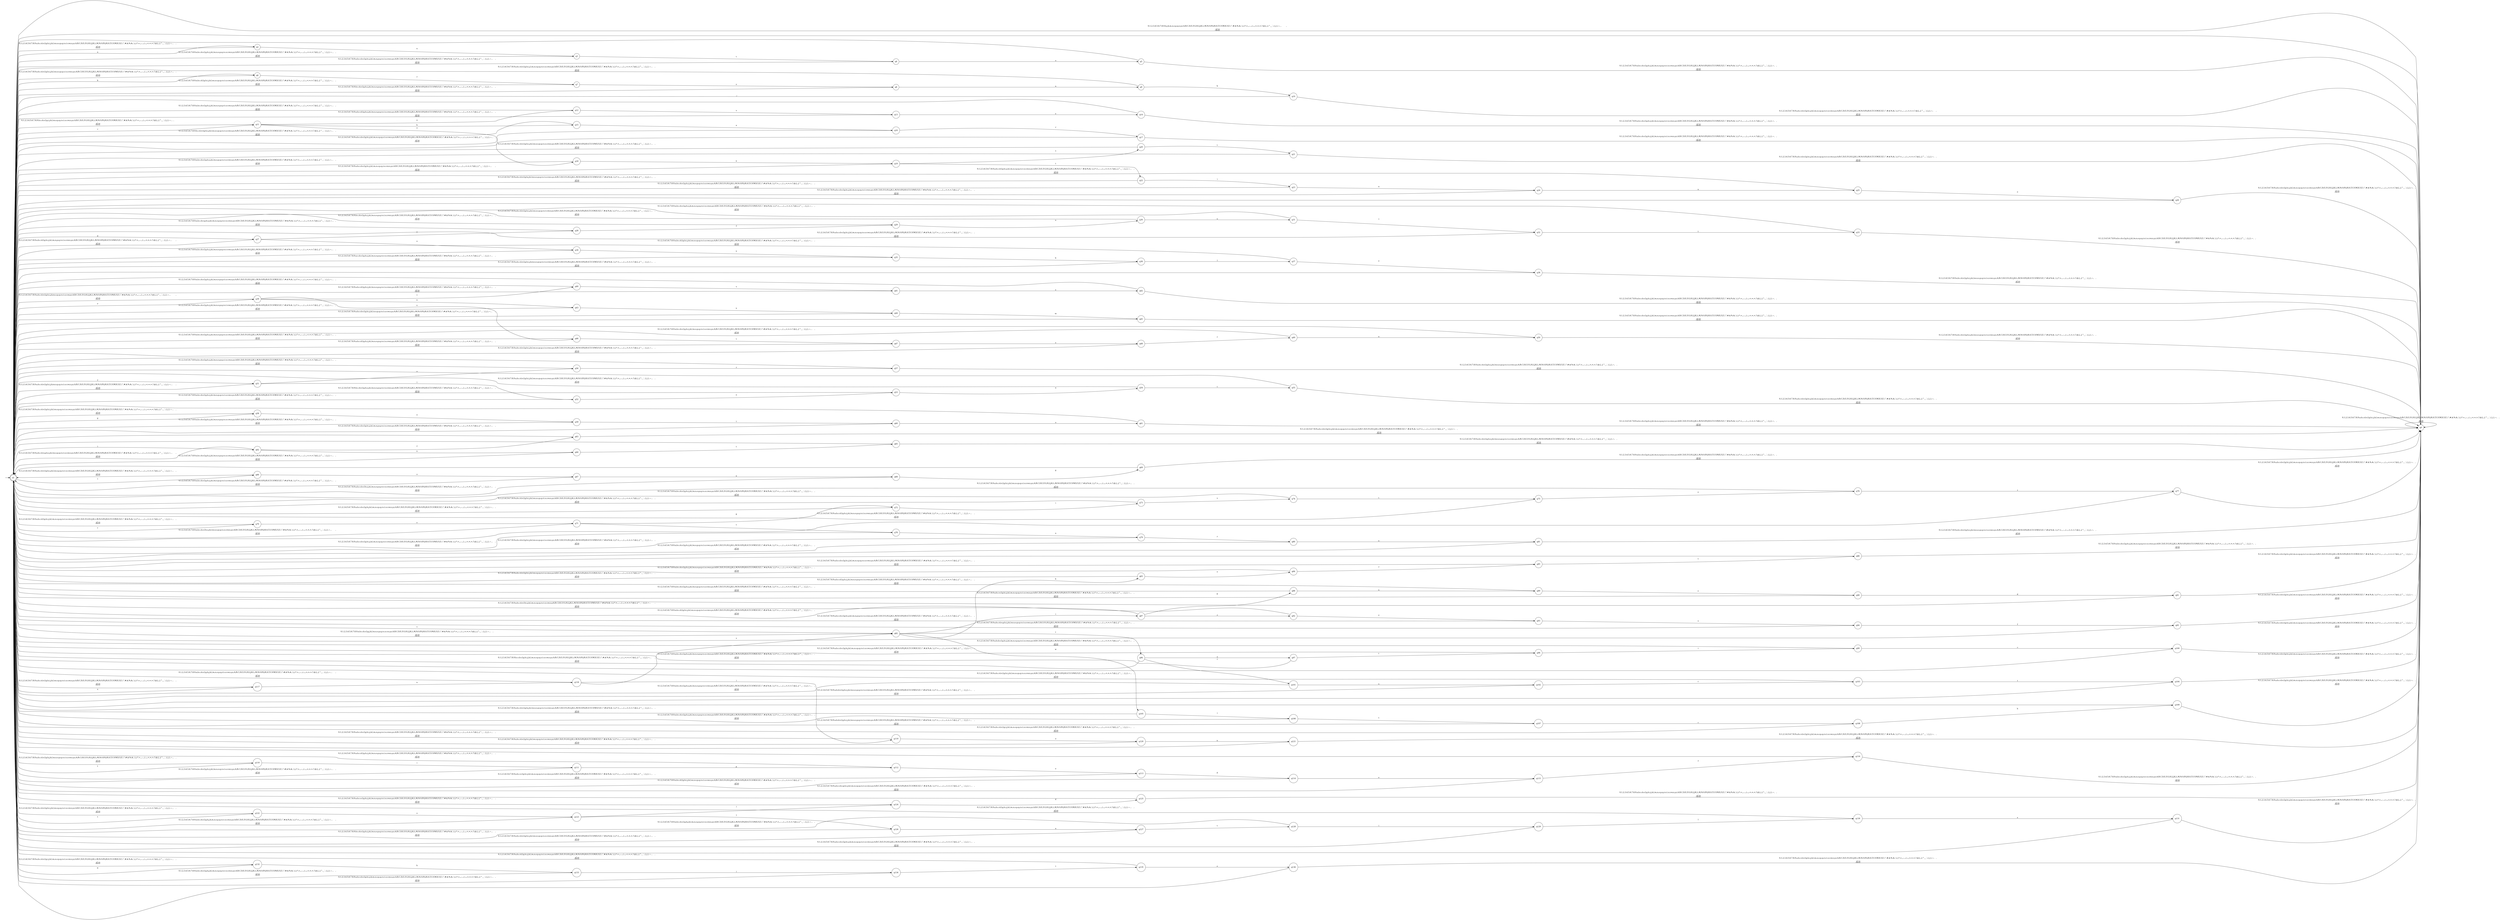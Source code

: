 digraph finite_state_machine {
	rankdir=LR size="300,300"
	node [shape=doublecircle]
	q1
	node [shape=circle]
	q0
	q1
	q2
	q3
	q4
	q5
	q6
	q7
	q8
	q9
	q10
	q11
	q12
	q13
	q14
	q15
	q16
	q17
	q18
	q19
	q20
	q21
	q22
	q23
	q24
	q25
	q26
	q27
	q28
	q29
	q30
	q31
	q32
	q33
	q34
	q35
	q36
	q37
	q38
	q39
	q40
	q41
	q42
	q43
	q44
	q45
	q46
	q47
	q48
	q49
	q50
	q51
	q52
	q53
	q54
	q55
	q56
	q57
	q58
	q59
	q60
	q61
	q62
	q63
	q64
	q65
	q66
	q67
	q68
	q69
	q70
	q71
	q72
	q73
	q74
	q75
	q76
	q77
	q78
	q79
	q80
	q81
	q82
	q83
	q84
	q85
	q86
	q87
	q88
	q89
	q90
	q91
	q92
	q93
	q94
	q95
	q96
	q97
	q98
	q99
	q100
	q101
	q102
	q103
	q104
	q105
	q106
	q107
	q108
	q109
	q110
	q111
	q112
	q113
	q114
	q115
	q116
	q117
	q118
	q119
	q120
	q121
	q122
	q123
	q124
	q125
	q126
	q127
	q128
	q129
	q130
	q131
	q132
	q133
	q134
	q135
	q136
	q0 -> q1 [label=" "]
	q0 -> q0 [label="0,1,2,3,4,5,6,7,8,9,a,b,c,d,e,f,g,h,i,j,k,l,m,n,o,p,q,r,s,t,u,v,w,x,y,z,A,B,C,D,E,F,G,H,I,J,K,L,M,N,O,P,Q,R,S,T,U,V,W,X,Y,Z,!,\",#,$,%,&,',(,),*,+,,,-,.,/,:,;,<,=,>,?,@,[,\,],^,_,`,{,|,},~,	,
,,,"]
	q1 -> q2 [label=a]
	q1 -> q6 [label=b]
	q1 -> q11 [label=c]
	q1 -> q27 [label=d]
	q1 -> q39 [label=e]
	q1 -> q51 [label=f]
	q1 -> q58 [label=g]
	q1 -> q62 [label=i]
	q1 -> q66 [label=l]
	q1 -> q70 [label=r]
	q1 -> q82 [label=s]
	q1 -> q110 [label=t]
	q1 -> q117 [label=u]
	q1 -> q122 [label=v]
	q1 -> q132 [label=w]
	q1 -> q0 [label="0,1,2,3,4,5,6,7,8,9,h,j,k,m,n,o,p,q,x,y,z,A,B,C,D,E,F,G,H,I,J,K,L,M,N,O,P,Q,R,S,T,U,V,W,X,Y,Z,!,\",#,$,%,&,',(,),*,+,,,-,.,/,:,;,<,=,>,?,@,[,\,],^,_,`,{,|,},~, ,	,
,,,"]
	q2 -> q3 [label=u]
	q2 -> q1 [label="0,1,2,3,4,5,6,7,8,9,a,b,c,d,e,f,g,h,i,j,k,l,m,n,o,p,q,r,s,t,v,w,x,y,z,A,B,C,D,E,F,G,H,I,J,K,L,M,N,O,P,Q,R,S,T,U,V,W,X,Y,Z,!,\",#,$,%,&,',(,),*,+,,,-,.,/,:,;,<,=,>,?,@,[,\,],^,_,`,{,|,},~, ,	,
,,,"]
	q3 -> q4 [label=t]
	q3 -> q1 [label="0,1,2,3,4,5,6,7,8,9,a,b,c,d,e,f,g,h,i,j,k,l,m,n,o,p,q,r,s,u,v,w,x,y,z,A,B,C,D,E,F,G,H,I,J,K,L,M,N,O,P,Q,R,S,T,U,V,W,X,Y,Z,!,\",#,$,%,&,',(,),*,+,,,-,.,/,:,;,<,=,>,?,@,[,\,],^,_,`,{,|,},~, ,	,
,,,"]
	q4 -> q5 [label=o]
	q4 -> q1 [label="0,1,2,3,4,5,6,7,8,9,a,b,c,d,e,f,g,h,i,j,k,l,m,n,p,q,r,s,t,u,v,w,x,y,z,A,B,C,D,E,F,G,H,I,J,K,L,M,N,O,P,Q,R,S,T,U,V,W,X,Y,Z,!,\",#,$,%,&,',(,),*,+,,,-,.,/,:,;,<,=,>,?,@,[,\,],^,_,`,{,|,},~, ,	,
,,,"]
	q5 -> q1 [label=" "]
	q5 -> q0 [label="0,1,2,3,4,5,6,7,8,9,a,b,c,d,e,f,g,h,i,j,k,l,m,n,o,p,q,r,s,t,u,v,w,x,y,z,A,B,C,D,E,F,G,H,I,J,K,L,M,N,O,P,Q,R,S,T,U,V,W,X,Y,Z,!,\",#,$,%,&,',(,),*,+,,,-,.,/,:,;,<,=,>,?,@,[,\,],^,_,`,{,|,},~,	,
,,,"]
	q6 -> q7 [label=r]
	q6 -> q1 [label="0,1,2,3,4,5,6,7,8,9,a,b,c,d,e,f,g,h,i,j,k,l,m,n,o,p,q,s,t,u,v,w,x,y,z,A,B,C,D,E,F,G,H,I,J,K,L,M,N,O,P,Q,R,S,T,U,V,W,X,Y,Z,!,\",#,$,%,&,',(,),*,+,,,-,.,/,:,;,<,=,>,?,@,[,\,],^,_,`,{,|,},~, ,	,
,,,"]
	q7 -> q8 [label=e]
	q7 -> q1 [label="0,1,2,3,4,5,6,7,8,9,a,b,c,d,f,g,h,i,j,k,l,m,n,o,p,q,r,s,t,u,v,w,x,y,z,A,B,C,D,E,F,G,H,I,J,K,L,M,N,O,P,Q,R,S,T,U,V,W,X,Y,Z,!,\",#,$,%,&,',(,),*,+,,,-,.,/,:,;,<,=,>,?,@,[,\,],^,_,`,{,|,},~, ,	,
,,,"]
	q8 -> q9 [label=a]
	q8 -> q1 [label="0,1,2,3,4,5,6,7,8,9,b,c,d,e,f,g,h,i,j,k,l,m,n,o,p,q,r,s,t,u,v,w,x,y,z,A,B,C,D,E,F,G,H,I,J,K,L,M,N,O,P,Q,R,S,T,U,V,W,X,Y,Z,!,\",#,$,%,&,',(,),*,+,,,-,.,/,:,;,<,=,>,?,@,[,\,],^,_,`,{,|,},~, ,	,
,,,"]
	q9 -> q10 [label=k]
	q9 -> q1 [label="0,1,2,3,4,5,6,7,8,9,a,b,c,d,e,f,g,h,i,j,l,m,n,o,p,q,r,s,t,u,v,w,x,y,z,A,B,C,D,E,F,G,H,I,J,K,L,M,N,O,P,Q,R,S,T,U,V,W,X,Y,Z,!,\",#,$,%,&,',(,),*,+,,,-,.,/,:,;,<,=,>,?,@,[,\,],^,_,`,{,|,},~, ,	,
,,,"]
	q10 -> q1 [label=" ,;"]
	q10 -> q0 [label="0,1,2,3,4,5,6,7,8,9,a,b,c,d,e,f,g,h,i,j,k,l,m,n,o,p,q,r,s,t,u,v,w,x,y,z,A,B,C,D,E,F,G,H,I,J,K,L,M,N,O,P,Q,R,S,T,U,V,W,X,Y,Z,!,\",#,$,%,&,',(,),*,+,,,-,.,/,:,<,=,>,?,@,[,\,],^,_,`,{,|,},~,	,
,,,"]
	q11 -> q12 [label=a]
	q11 -> q15 [label=h]
	q11 -> q18 [label=o]
	q11 -> q1 [label="0,1,2,3,4,5,6,7,8,9,b,c,d,e,f,g,i,j,k,l,m,n,p,q,r,s,t,u,v,w,x,y,z,A,B,C,D,E,F,G,H,I,J,K,L,M,N,O,P,Q,R,S,T,U,V,W,X,Y,Z,!,\",#,$,%,&,',(,),*,+,,,-,.,/,:,;,<,=,>,?,@,[,\,],^,_,`,{,|,},~, ,	,
,,,"]
	q12 -> q13 [label=s]
	q12 -> q1 [label="0,1,2,3,4,5,6,7,8,9,a,b,c,d,e,f,g,h,i,j,k,l,m,n,o,p,q,r,t,u,v,w,x,y,z,A,B,C,D,E,F,G,H,I,J,K,L,M,N,O,P,Q,R,S,T,U,V,W,X,Y,Z,!,\",#,$,%,&,',(,),*,+,,,-,.,/,:,;,<,=,>,?,@,[,\,],^,_,`,{,|,},~, ,	,
,,,"]
	q13 -> q14 [label=e]
	q13 -> q1 [label="0,1,2,3,4,5,6,7,8,9,a,b,c,d,f,g,h,i,j,k,l,m,n,o,p,q,r,s,t,u,v,w,x,y,z,A,B,C,D,E,F,G,H,I,J,K,L,M,N,O,P,Q,R,S,T,U,V,W,X,Y,Z,!,\",#,$,%,&,',(,),*,+,,,-,.,/,:,;,<,=,>,?,@,[,\,],^,_,`,{,|,},~, ,	,
,,,"]
	q14 -> q1 [label=" "]
	q14 -> q0 [label="0,1,2,3,4,5,6,7,8,9,a,b,c,d,e,f,g,h,i,j,k,l,m,n,o,p,q,r,s,t,u,v,w,x,y,z,A,B,C,D,E,F,G,H,I,J,K,L,M,N,O,P,Q,R,S,T,U,V,W,X,Y,Z,!,\",#,$,%,&,',(,),*,+,,,-,.,/,:,;,<,=,>,?,@,[,\,],^,_,`,{,|,},~,	,
,,,"]
	q15 -> q16 [label=a]
	q15 -> q1 [label="0,1,2,3,4,5,6,7,8,9,b,c,d,e,f,g,h,i,j,k,l,m,n,o,p,q,r,s,t,u,v,w,x,y,z,A,B,C,D,E,F,G,H,I,J,K,L,M,N,O,P,Q,R,S,T,U,V,W,X,Y,Z,!,\",#,$,%,&,',(,),*,+,,,-,.,/,:,;,<,=,>,?,@,[,\,],^,_,`,{,|,},~, ,	,
,,,"]
	q16 -> q17 [label=r]
	q16 -> q1 [label="0,1,2,3,4,5,6,7,8,9,a,b,c,d,e,f,g,h,i,j,k,l,m,n,o,p,q,s,t,u,v,w,x,y,z,A,B,C,D,E,F,G,H,I,J,K,L,M,N,O,P,Q,R,S,T,U,V,W,X,Y,Z,!,\",#,$,%,&,',(,),*,+,,,-,.,/,:,;,<,=,>,?,@,[,\,],^,_,`,{,|,},~, ,	,
,,,"]
	q17 -> q1 [label=" "]
	q17 -> q0 [label="0,1,2,3,4,5,6,7,8,9,a,b,c,d,e,f,g,h,i,j,k,l,m,n,o,p,q,r,s,t,u,v,w,x,y,z,A,B,C,D,E,F,G,H,I,J,K,L,M,N,O,P,Q,R,S,T,U,V,W,X,Y,Z,!,\",#,$,%,&,',(,),*,+,,,-,.,/,:,;,<,=,>,?,@,[,\,],^,_,`,{,|,},~,	,
,,,"]
	q18 -> q19 [label=n]
	q18 -> q1 [label="0,1,2,3,4,5,6,7,8,9,a,b,c,d,e,f,g,h,i,j,k,l,m,o,p,q,r,s,t,u,v,w,x,y,z,A,B,C,D,E,F,G,H,I,J,K,L,M,N,O,P,Q,R,S,T,U,V,W,X,Y,Z,!,\",#,$,%,&,',(,),*,+,,,-,.,/,:,;,<,=,>,?,@,[,\,],^,_,`,{,|,},~, ,	,
,,,"]
	q19 -> q20 [label=s]
	q19 -> q22 [label=t]
	q19 -> q1 [label="0,1,2,3,4,5,6,7,8,9,a,b,c,d,e,f,g,h,i,j,k,l,m,n,o,p,q,r,u,v,w,x,y,z,A,B,C,D,E,F,G,H,I,J,K,L,M,N,O,P,Q,R,S,T,U,V,W,X,Y,Z,!,\",#,$,%,&,',(,),*,+,,,-,.,/,:,;,<,=,>,?,@,[,\,],^,_,`,{,|,},~, ,	,
,,,"]
	q20 -> q21 [label=t]
	q20 -> q1 [label="0,1,2,3,4,5,6,7,8,9,a,b,c,d,e,f,g,h,i,j,k,l,m,n,o,p,q,r,s,u,v,w,x,y,z,A,B,C,D,E,F,G,H,I,J,K,L,M,N,O,P,Q,R,S,T,U,V,W,X,Y,Z,!,\",#,$,%,&,',(,),*,+,,,-,.,/,:,;,<,=,>,?,@,[,\,],^,_,`,{,|,},~, ,	,
,,,"]
	q21 -> q1 [label=" "]
	q21 -> q0 [label="0,1,2,3,4,5,6,7,8,9,a,b,c,d,e,f,g,h,i,j,k,l,m,n,o,p,q,r,s,t,u,v,w,x,y,z,A,B,C,D,E,F,G,H,I,J,K,L,M,N,O,P,Q,R,S,T,U,V,W,X,Y,Z,!,\",#,$,%,&,',(,),*,+,,,-,.,/,:,;,<,=,>,?,@,[,\,],^,_,`,{,|,},~,	,
,,,"]
	q22 -> q23 [label=i]
	q22 -> q1 [label="0,1,2,3,4,5,6,7,8,9,a,b,c,d,e,f,g,h,j,k,l,m,n,o,p,q,r,s,t,u,v,w,x,y,z,A,B,C,D,E,F,G,H,I,J,K,L,M,N,O,P,Q,R,S,T,U,V,W,X,Y,Z,!,\",#,$,%,&,',(,),*,+,,,-,.,/,:,;,<,=,>,?,@,[,\,],^,_,`,{,|,},~, ,	,
,,,"]
	q23 -> q24 [label=n]
	q23 -> q1 [label="0,1,2,3,4,5,6,7,8,9,a,b,c,d,e,f,g,h,i,j,k,l,m,o,p,q,r,s,t,u,v,w,x,y,z,A,B,C,D,E,F,G,H,I,J,K,L,M,N,O,P,Q,R,S,T,U,V,W,X,Y,Z,!,\",#,$,%,&,',(,),*,+,,,-,.,/,:,;,<,=,>,?,@,[,\,],^,_,`,{,|,},~, ,	,
,,,"]
	q24 -> q25 [label=u]
	q24 -> q1 [label="0,1,2,3,4,5,6,7,8,9,a,b,c,d,e,f,g,h,i,j,k,l,m,n,o,p,q,r,s,t,v,w,x,y,z,A,B,C,D,E,F,G,H,I,J,K,L,M,N,O,P,Q,R,S,T,U,V,W,X,Y,Z,!,\",#,$,%,&,',(,),*,+,,,-,.,/,:,;,<,=,>,?,@,[,\,],^,_,`,{,|,},~, ,	,
,,,"]
	q25 -> q26 [label=e]
	q25 -> q1 [label="0,1,2,3,4,5,6,7,8,9,a,b,c,d,f,g,h,i,j,k,l,m,n,o,p,q,r,s,t,u,v,w,x,y,z,A,B,C,D,E,F,G,H,I,J,K,L,M,N,O,P,Q,R,S,T,U,V,W,X,Y,Z,!,\",#,$,%,&,',(,),*,+,,,-,.,/,:,;,<,=,>,?,@,[,\,],^,_,`,{,|,},~, ,	,
,,,"]
	q26 -> q1 [label=" "]
	q26 -> q0 [label="0,1,2,3,4,5,6,7,8,9,a,b,c,d,e,f,g,h,i,j,k,l,m,n,o,p,q,r,s,t,u,v,w,x,y,z,A,B,C,D,E,F,G,H,I,J,K,L,M,N,O,P,Q,R,S,T,U,V,W,X,Y,Z,!,\",#,$,%,&,',(,),*,+,,,-,.,/,:,;,<,=,>,?,@,[,\,],^,_,`,{,|,},~,	,
,,,"]
	q27 -> q28 [label=e]
	q27 -> q34 [label=o]
	q27 -> q1 [label="0,1,2,3,4,5,6,7,8,9,a,b,c,d,f,g,h,i,j,k,l,m,n,p,q,r,s,t,u,v,w,x,y,z,A,B,C,D,E,F,G,H,I,J,K,L,M,N,O,P,Q,R,S,T,U,V,W,X,Y,Z,!,\",#,$,%,&,',(,),*,+,,,-,.,/,:,;,<,=,>,?,@,[,\,],^,_,`,{,|,},~, ,	,
,,,"]
	q28 -> q29 [label=f]
	q28 -> q1 [label="0,1,2,3,4,5,6,7,8,9,a,b,c,d,e,g,h,i,j,k,l,m,n,o,p,q,r,s,t,u,v,w,x,y,z,A,B,C,D,E,F,G,H,I,J,K,L,M,N,O,P,Q,R,S,T,U,V,W,X,Y,Z,!,\",#,$,%,&,',(,),*,+,,,-,.,/,:,;,<,=,>,?,@,[,\,],^,_,`,{,|,},~, ,	,
,,,"]
	q29 -> q30 [label=a]
	q29 -> q1 [label="0,1,2,3,4,5,6,7,8,9,b,c,d,e,f,g,h,i,j,k,l,m,n,o,p,q,r,s,t,u,v,w,x,y,z,A,B,C,D,E,F,G,H,I,J,K,L,M,N,O,P,Q,R,S,T,U,V,W,X,Y,Z,!,\",#,$,%,&,',(,),*,+,,,-,.,/,:,;,<,=,>,?,@,[,\,],^,_,`,{,|,},~, ,	,
,,,"]
	q30 -> q31 [label=u]
	q30 -> q1 [label="0,1,2,3,4,5,6,7,8,9,a,b,c,d,e,f,g,h,i,j,k,l,m,n,o,p,q,r,s,t,v,w,x,y,z,A,B,C,D,E,F,G,H,I,J,K,L,M,N,O,P,Q,R,S,T,U,V,W,X,Y,Z,!,\",#,$,%,&,',(,),*,+,,,-,.,/,:,;,<,=,>,?,@,[,\,],^,_,`,{,|,},~, ,	,
,,,"]
	q31 -> q32 [label=l]
	q31 -> q1 [label="0,1,2,3,4,5,6,7,8,9,a,b,c,d,e,f,g,h,i,j,k,m,n,o,p,q,r,s,t,u,v,w,x,y,z,A,B,C,D,E,F,G,H,I,J,K,L,M,N,O,P,Q,R,S,T,U,V,W,X,Y,Z,!,\",#,$,%,&,',(,),*,+,,,-,.,/,:,;,<,=,>,?,@,[,\,],^,_,`,{,|,},~, ,	,
,,,"]
	q32 -> q33 [label=t]
	q32 -> q1 [label="0,1,2,3,4,5,6,7,8,9,a,b,c,d,e,f,g,h,i,j,k,l,m,n,o,p,q,r,s,u,v,w,x,y,z,A,B,C,D,E,F,G,H,I,J,K,L,M,N,O,P,Q,R,S,T,U,V,W,X,Y,Z,!,\",#,$,%,&,',(,),*,+,,,-,.,/,:,;,<,=,>,?,@,[,\,],^,_,`,{,|,},~, ,	,
,,,"]
	q33 -> q1 [label=" "]
	q33 -> q0 [label="0,1,2,3,4,5,6,7,8,9,a,b,c,d,e,f,g,h,i,j,k,l,m,n,o,p,q,r,s,t,u,v,w,x,y,z,A,B,C,D,E,F,G,H,I,J,K,L,M,N,O,P,Q,R,S,T,U,V,W,X,Y,Z,!,\",#,$,%,&,',(,),*,+,,,-,.,/,:,;,<,=,>,?,@,[,\,],^,_,`,{,|,},~,	,
,,,"]
	q34 -> q35 [label=u]
	q34 -> q1 [label="0,1,2,3,4,5,6,7,8,9,a,b,c,d,e,f,g,h,i,j,k,l,m,n,o,p,q,r,s,t,v,w,x,y,z,A,B,C,D,E,F,G,H,I,J,K,L,M,N,O,P,Q,R,S,T,U,V,W,X,Y,Z,!,\",#,$,%,&,',(,),*,+,,,-,.,/,:,;,<,=,>,?,@,[,\,],^,_,`,{,|,},~, ,	,
,,,"]
	q35 -> q36 [label=b]
	q35 -> q1 [label="0,1,2,3,4,5,6,7,8,9,a,c,d,e,f,g,h,i,j,k,l,m,n,o,p,q,r,s,t,u,v,w,x,y,z,A,B,C,D,E,F,G,H,I,J,K,L,M,N,O,P,Q,R,S,T,U,V,W,X,Y,Z,!,\",#,$,%,&,',(,),*,+,,,-,.,/,:,;,<,=,>,?,@,[,\,],^,_,`,{,|,},~, ,	,
,,,"]
	q36 -> q37 [label=l]
	q36 -> q1 [label="0,1,2,3,4,5,6,7,8,9,a,b,c,d,e,f,g,h,i,j,k,m,n,o,p,q,r,s,t,u,v,w,x,y,z,A,B,C,D,E,F,G,H,I,J,K,L,M,N,O,P,Q,R,S,T,U,V,W,X,Y,Z,!,\",#,$,%,&,',(,),*,+,,,-,.,/,:,;,<,=,>,?,@,[,\,],^,_,`,{,|,},~, ,	,
,,,"]
	q37 -> q38 [label=e]
	q37 -> q1 [label="0,1,2,3,4,5,6,7,8,9,a,b,c,d,f,g,h,i,j,k,l,m,n,o,p,q,r,s,t,u,v,w,x,y,z,A,B,C,D,E,F,G,H,I,J,K,L,M,N,O,P,Q,R,S,T,U,V,W,X,Y,Z,!,\",#,$,%,&,',(,),*,+,,,-,.,/,:,;,<,=,>,?,@,[,\,],^,_,`,{,|,},~, ,	,
,,,"]
	q38 -> q1 [label=" "]
	q38 -> q0 [label="0,1,2,3,4,5,6,7,8,9,a,b,c,d,e,f,g,h,i,j,k,l,m,n,o,p,q,r,s,t,u,v,w,x,y,z,A,B,C,D,E,F,G,H,I,J,K,L,M,N,O,P,Q,R,S,T,U,V,W,X,Y,Z,!,\",#,$,%,&,',(,),*,+,,,-,.,/,:,;,<,=,>,?,@,[,\,],^,_,`,{,|,},~,	,
,,,"]
	q39 -> q40 [label=l]
	q39 -> q43 [label=n]
	q39 -> q46 [label=x]
	q39 -> q1 [label="0,1,2,3,4,5,6,7,8,9,a,b,c,d,e,f,g,h,i,j,k,m,o,p,q,r,s,t,u,v,w,y,z,A,B,C,D,E,F,G,H,I,J,K,L,M,N,O,P,Q,R,S,T,U,V,W,X,Y,Z,!,\",#,$,%,&,',(,),*,+,,,-,.,/,:,;,<,=,>,?,@,[,\,],^,_,`,{,|,},~, ,	,
,,,"]
	q40 -> q41 [label=s]
	q40 -> q1 [label="0,1,2,3,4,5,6,7,8,9,a,b,c,d,e,f,g,h,i,j,k,l,m,n,o,p,q,r,t,u,v,w,x,y,z,A,B,C,D,E,F,G,H,I,J,K,L,M,N,O,P,Q,R,S,T,U,V,W,X,Y,Z,!,\",#,$,%,&,',(,),*,+,,,-,.,/,:,;,<,=,>,?,@,[,\,],^,_,`,{,|,},~, ,	,
,,,"]
	q41 -> q42 [label=e]
	q41 -> q1 [label="0,1,2,3,4,5,6,7,8,9,a,b,c,d,f,g,h,i,j,k,l,m,n,o,p,q,r,s,t,u,v,w,x,y,z,A,B,C,D,E,F,G,H,I,J,K,L,M,N,O,P,Q,R,S,T,U,V,W,X,Y,Z,!,\",#,$,%,&,',(,),*,+,,,-,.,/,:,;,<,=,>,?,@,[,\,],^,_,`,{,|,},~, ,	,
,,,"]
	q42 -> q1 [label=" "]
	q42 -> q0 [label="0,1,2,3,4,5,6,7,8,9,a,b,c,d,e,f,g,h,i,j,k,l,m,n,o,p,q,r,s,t,u,v,w,x,y,z,A,B,C,D,E,F,G,H,I,J,K,L,M,N,O,P,Q,R,S,T,U,V,W,X,Y,Z,!,\",#,$,%,&,',(,),*,+,,,-,.,/,:,;,<,=,>,?,@,[,\,],^,_,`,{,|,},~,	,
,,,"]
	q43 -> q44 [label=u]
	q43 -> q1 [label="0,1,2,3,4,5,6,7,8,9,a,b,c,d,e,f,g,h,i,j,k,l,m,n,o,p,q,r,s,t,v,w,x,y,z,A,B,C,D,E,F,G,H,I,J,K,L,M,N,O,P,Q,R,S,T,U,V,W,X,Y,Z,!,\",#,$,%,&,',(,),*,+,,,-,.,/,:,;,<,=,>,?,@,[,\,],^,_,`,{,|,},~, ,	,
,,,"]
	q44 -> q45 [label=m]
	q44 -> q1 [label="0,1,2,3,4,5,6,7,8,9,a,b,c,d,e,f,g,h,i,j,k,l,n,o,p,q,r,s,t,u,v,w,x,y,z,A,B,C,D,E,F,G,H,I,J,K,L,M,N,O,P,Q,R,S,T,U,V,W,X,Y,Z,!,\",#,$,%,&,',(,),*,+,,,-,.,/,:,;,<,=,>,?,@,[,\,],^,_,`,{,|,},~, ,	,
,,,"]
	q45 -> q1 [label=" "]
	q45 -> q0 [label="0,1,2,3,4,5,6,7,8,9,a,b,c,d,e,f,g,h,i,j,k,l,m,n,o,p,q,r,s,t,u,v,w,x,y,z,A,B,C,D,E,F,G,H,I,J,K,L,M,N,O,P,Q,R,S,T,U,V,W,X,Y,Z,!,\",#,$,%,&,',(,),*,+,,,-,.,/,:,;,<,=,>,?,@,[,\,],^,_,`,{,|,},~,	,
,,,"]
	q46 -> q47 [label=t]
	q46 -> q1 [label="0,1,2,3,4,5,6,7,8,9,a,b,c,d,e,f,g,h,i,j,k,l,m,n,o,p,q,r,s,u,v,w,x,y,z,A,B,C,D,E,F,G,H,I,J,K,L,M,N,O,P,Q,R,S,T,U,V,W,X,Y,Z,!,\",#,$,%,&,',(,),*,+,,,-,.,/,:,;,<,=,>,?,@,[,\,],^,_,`,{,|,},~, ,	,
,,,"]
	q47 -> q48 [label=e]
	q47 -> q1 [label="0,1,2,3,4,5,6,7,8,9,a,b,c,d,f,g,h,i,j,k,l,m,n,o,p,q,r,s,t,u,v,w,x,y,z,A,B,C,D,E,F,G,H,I,J,K,L,M,N,O,P,Q,R,S,T,U,V,W,X,Y,Z,!,\",#,$,%,&,',(,),*,+,,,-,.,/,:,;,<,=,>,?,@,[,\,],^,_,`,{,|,},~, ,	,
,,,"]
	q48 -> q49 [label=r]
	q48 -> q1 [label="0,1,2,3,4,5,6,7,8,9,a,b,c,d,e,f,g,h,i,j,k,l,m,n,o,p,q,s,t,u,v,w,x,y,z,A,B,C,D,E,F,G,H,I,J,K,L,M,N,O,P,Q,R,S,T,U,V,W,X,Y,Z,!,\",#,$,%,&,',(,),*,+,,,-,.,/,:,;,<,=,>,?,@,[,\,],^,_,`,{,|,},~, ,	,
,,,"]
	q49 -> q50 [label=n]
	q49 -> q1 [label="0,1,2,3,4,5,6,7,8,9,a,b,c,d,e,f,g,h,i,j,k,l,m,o,p,q,r,s,t,u,v,w,x,y,z,A,B,C,D,E,F,G,H,I,J,K,L,M,N,O,P,Q,R,S,T,U,V,W,X,Y,Z,!,\",#,$,%,&,',(,),*,+,,,-,.,/,:,;,<,=,>,?,@,[,\,],^,_,`,{,|,},~, ,	,
,,,"]
	q50 -> q1 [label=" "]
	q50 -> q0 [label="0,1,2,3,4,5,6,7,8,9,a,b,c,d,e,f,g,h,i,j,k,l,m,n,o,p,q,r,s,t,u,v,w,x,y,z,A,B,C,D,E,F,G,H,I,J,K,L,M,N,O,P,Q,R,S,T,U,V,W,X,Y,Z,!,\",#,$,%,&,',(,),*,+,,,-,.,/,:,;,<,=,>,?,@,[,\,],^,_,`,{,|,},~,	,
,,,"]
	q51 -> q52 [label=l]
	q51 -> q56 [label=o]
	q51 -> q1 [label="0,1,2,3,4,5,6,7,8,9,a,b,c,d,e,f,g,h,i,j,k,m,n,p,q,r,s,t,u,v,w,x,y,z,A,B,C,D,E,F,G,H,I,J,K,L,M,N,O,P,Q,R,S,T,U,V,W,X,Y,Z,!,\",#,$,%,&,',(,),*,+,,,-,.,/,:,;,<,=,>,?,@,[,\,],^,_,`,{,|,},~, ,	,
,,,"]
	q52 -> q53 [label=o]
	q52 -> q1 [label="0,1,2,3,4,5,6,7,8,9,a,b,c,d,e,f,g,h,i,j,k,l,m,n,p,q,r,s,t,u,v,w,x,y,z,A,B,C,D,E,F,G,H,I,J,K,L,M,N,O,P,Q,R,S,T,U,V,W,X,Y,Z,!,\",#,$,%,&,',(,),*,+,,,-,.,/,:,;,<,=,>,?,@,[,\,],^,_,`,{,|,},~, ,	,
,,,"]
	q53 -> q54 [label=a]
	q53 -> q1 [label="0,1,2,3,4,5,6,7,8,9,b,c,d,e,f,g,h,i,j,k,l,m,n,o,p,q,r,s,t,u,v,w,x,y,z,A,B,C,D,E,F,G,H,I,J,K,L,M,N,O,P,Q,R,S,T,U,V,W,X,Y,Z,!,\",#,$,%,&,',(,),*,+,,,-,.,/,:,;,<,=,>,?,@,[,\,],^,_,`,{,|,},~, ,	,
,,,"]
	q54 -> q55 [label=t]
	q54 -> q1 [label="0,1,2,3,4,5,6,7,8,9,a,b,c,d,e,f,g,h,i,j,k,l,m,n,o,p,q,r,s,u,v,w,x,y,z,A,B,C,D,E,F,G,H,I,J,K,L,M,N,O,P,Q,R,S,T,U,V,W,X,Y,Z,!,\",#,$,%,&,',(,),*,+,,,-,.,/,:,;,<,=,>,?,@,[,\,],^,_,`,{,|,},~, ,	,
,,,"]
	q55 -> q1 [label=" "]
	q55 -> q0 [label="0,1,2,3,4,5,6,7,8,9,a,b,c,d,e,f,g,h,i,j,k,l,m,n,o,p,q,r,s,t,u,v,w,x,y,z,A,B,C,D,E,F,G,H,I,J,K,L,M,N,O,P,Q,R,S,T,U,V,W,X,Y,Z,!,\",#,$,%,&,',(,),*,+,,,-,.,/,:,;,<,=,>,?,@,[,\,],^,_,`,{,|,},~,	,
,,,"]
	q56 -> q57 [label=r]
	q56 -> q1 [label="0,1,2,3,4,5,6,7,8,9,a,b,c,d,e,f,g,h,i,j,k,l,m,n,o,p,q,s,t,u,v,w,x,y,z,A,B,C,D,E,F,G,H,I,J,K,L,M,N,O,P,Q,R,S,T,U,V,W,X,Y,Z,!,\",#,$,%,&,',(,),*,+,,,-,.,/,:,;,<,=,>,?,@,[,\,],^,_,`,{,|,},~, ,	,
,,,"]
	q57 -> q1 [label=" "]
	q57 -> q0 [label="0,1,2,3,4,5,6,7,8,9,a,b,c,d,e,f,g,h,i,j,k,l,m,n,o,p,q,r,s,t,u,v,w,x,y,z,A,B,C,D,E,F,G,H,I,J,K,L,M,N,O,P,Q,R,S,T,U,V,W,X,Y,Z,!,\",#,$,%,&,',(,),*,+,,,-,.,/,:,;,<,=,>,?,@,[,\,],^,_,`,{,|,},~,	,
,,,"]
	q58 -> q59 [label=o]
	q58 -> q1 [label="0,1,2,3,4,5,6,7,8,9,a,b,c,d,e,f,g,h,i,j,k,l,m,n,p,q,r,s,t,u,v,w,x,y,z,A,B,C,D,E,F,G,H,I,J,K,L,M,N,O,P,Q,R,S,T,U,V,W,X,Y,Z,!,\",#,$,%,&,',(,),*,+,,,-,.,/,:,;,<,=,>,?,@,[,\,],^,_,`,{,|,},~, ,	,
,,,"]
	q59 -> q60 [label=t]
	q59 -> q1 [label="0,1,2,3,4,5,6,7,8,9,a,b,c,d,e,f,g,h,i,j,k,l,m,n,o,p,q,r,s,u,v,w,x,y,z,A,B,C,D,E,F,G,H,I,J,K,L,M,N,O,P,Q,R,S,T,U,V,W,X,Y,Z,!,\",#,$,%,&,',(,),*,+,,,-,.,/,:,;,<,=,>,?,@,[,\,],^,_,`,{,|,},~, ,	,
,,,"]
	q60 -> q61 [label=o]
	q60 -> q1 [label="0,1,2,3,4,5,6,7,8,9,a,b,c,d,e,f,g,h,i,j,k,l,m,n,p,q,r,s,t,u,v,w,x,y,z,A,B,C,D,E,F,G,H,I,J,K,L,M,N,O,P,Q,R,S,T,U,V,W,X,Y,Z,!,\",#,$,%,&,',(,),*,+,,,-,.,/,:,;,<,=,>,?,@,[,\,],^,_,`,{,|,},~, ,	,
,,,"]
	q61 -> q1 [label=" "]
	q61 -> q0 [label="0,1,2,3,4,5,6,7,8,9,a,b,c,d,e,f,g,h,i,j,k,l,m,n,o,p,q,r,s,t,u,v,w,x,y,z,A,B,C,D,E,F,G,H,I,J,K,L,M,N,O,P,Q,R,S,T,U,V,W,X,Y,Z,!,\",#,$,%,&,',(,),*,+,,,-,.,/,:,;,<,=,>,?,@,[,\,],^,_,`,{,|,},~,	,
,,,"]
	q62 -> q63 [label=f]
	q62 -> q64 [label=n]
	q62 -> q1 [label="0,1,2,3,4,5,6,7,8,9,a,b,c,d,e,g,h,i,j,k,l,m,o,p,q,r,s,t,u,v,w,x,y,z,A,B,C,D,E,F,G,H,I,J,K,L,M,N,O,P,Q,R,S,T,U,V,W,X,Y,Z,!,\",#,$,%,&,',(,),*,+,,,-,.,/,:,;,<,=,>,?,@,[,\,],^,_,`,{,|,},~, ,	,
,,,"]
	q63 -> q1 [label=" "]
	q63 -> q0 [label="0,1,2,3,4,5,6,7,8,9,a,b,c,d,e,f,g,h,i,j,k,l,m,n,o,p,q,r,s,t,u,v,w,x,y,z,A,B,C,D,E,F,G,H,I,J,K,L,M,N,O,P,Q,R,S,T,U,V,W,X,Y,Z,!,\",#,$,%,&,',(,),*,+,,,-,.,/,:,;,<,=,>,?,@,[,\,],^,_,`,{,|,},~,	,
,,,"]
	q64 -> q65 [label=t]
	q64 -> q1 [label="0,1,2,3,4,5,6,7,8,9,a,b,c,d,e,f,g,h,i,j,k,l,m,n,o,p,q,r,s,u,v,w,x,y,z,A,B,C,D,E,F,G,H,I,J,K,L,M,N,O,P,Q,R,S,T,U,V,W,X,Y,Z,!,\",#,$,%,&,',(,),*,+,,,-,.,/,:,;,<,=,>,?,@,[,\,],^,_,`,{,|,},~, ,	,
,,,"]
	q65 -> q1 [label=" "]
	q65 -> q0 [label="0,1,2,3,4,5,6,7,8,9,a,b,c,d,e,f,g,h,i,j,k,l,m,n,o,p,q,r,s,t,u,v,w,x,y,z,A,B,C,D,E,F,G,H,I,J,K,L,M,N,O,P,Q,R,S,T,U,V,W,X,Y,Z,!,\",#,$,%,&,',(,),*,+,,,-,.,/,:,;,<,=,>,?,@,[,\,],^,_,`,{,|,},~,	,
,,,"]
	q66 -> q67 [label=o]
	q66 -> q1 [label="0,1,2,3,4,5,6,7,8,9,a,b,c,d,e,f,g,h,i,j,k,l,m,n,p,q,r,s,t,u,v,w,x,y,z,A,B,C,D,E,F,G,H,I,J,K,L,M,N,O,P,Q,R,S,T,U,V,W,X,Y,Z,!,\",#,$,%,&,',(,),*,+,,,-,.,/,:,;,<,=,>,?,@,[,\,],^,_,`,{,|,},~, ,	,
,,,"]
	q67 -> q68 [label=n]
	q67 -> q1 [label="0,1,2,3,4,5,6,7,8,9,a,b,c,d,e,f,g,h,i,j,k,l,m,o,p,q,r,s,t,u,v,w,x,y,z,A,B,C,D,E,F,G,H,I,J,K,L,M,N,O,P,Q,R,S,T,U,V,W,X,Y,Z,!,\",#,$,%,&,',(,),*,+,,,-,.,/,:,;,<,=,>,?,@,[,\,],^,_,`,{,|,},~, ,	,
,,,"]
	q68 -> q69 [label=g]
	q68 -> q1 [label="0,1,2,3,4,5,6,7,8,9,a,b,c,d,e,f,h,i,j,k,l,m,n,o,p,q,r,s,t,u,v,w,x,y,z,A,B,C,D,E,F,G,H,I,J,K,L,M,N,O,P,Q,R,S,T,U,V,W,X,Y,Z,!,\",#,$,%,&,',(,),*,+,,,-,.,/,:,;,<,=,>,?,@,[,\,],^,_,`,{,|,},~, ,	,
,,,"]
	q69 -> q1 [label=" "]
	q69 -> q0 [label="0,1,2,3,4,5,6,7,8,9,a,b,c,d,e,f,g,h,i,j,k,l,m,n,o,p,q,r,s,t,u,v,w,x,y,z,A,B,C,D,E,F,G,H,I,J,K,L,M,N,O,P,Q,R,S,T,U,V,W,X,Y,Z,!,\",#,$,%,&,',(,),*,+,,,-,.,/,:,;,<,=,>,?,@,[,\,],^,_,`,{,|,},~,	,
,,,"]
	q70 -> q71 [label=e]
	q70 -> q1 [label="0,1,2,3,4,5,6,7,8,9,a,b,c,d,f,g,h,i,j,k,l,m,n,o,p,q,r,s,t,u,v,w,x,y,z,A,B,C,D,E,F,G,H,I,J,K,L,M,N,O,P,Q,R,S,T,U,V,W,X,Y,Z,!,\",#,$,%,&,',(,),*,+,,,-,.,/,:,;,<,=,>,?,@,[,\,],^,_,`,{,|,},~, ,	,
,,,"]
	q71 -> q72 [label=g]
	q71 -> q78 [label=t]
	q71 -> q1 [label="0,1,2,3,4,5,6,7,8,9,a,b,c,d,e,f,h,i,j,k,l,m,n,o,p,q,r,s,u,v,w,x,y,z,A,B,C,D,E,F,G,H,I,J,K,L,M,N,O,P,Q,R,S,T,U,V,W,X,Y,Z,!,\",#,$,%,&,',(,),*,+,,,-,.,/,:,;,<,=,>,?,@,[,\,],^,_,`,{,|,},~, ,	,
,,,"]
	q72 -> q73 [label=i]
	q72 -> q1 [label="0,1,2,3,4,5,6,7,8,9,a,b,c,d,e,f,g,h,j,k,l,m,n,o,p,q,r,s,t,u,v,w,x,y,z,A,B,C,D,E,F,G,H,I,J,K,L,M,N,O,P,Q,R,S,T,U,V,W,X,Y,Z,!,\",#,$,%,&,',(,),*,+,,,-,.,/,:,;,<,=,>,?,@,[,\,],^,_,`,{,|,},~, ,	,
,,,"]
	q73 -> q74 [label=s]
	q73 -> q1 [label="0,1,2,3,4,5,6,7,8,9,a,b,c,d,e,f,g,h,i,j,k,l,m,n,o,p,q,r,t,u,v,w,x,y,z,A,B,C,D,E,F,G,H,I,J,K,L,M,N,O,P,Q,R,S,T,U,V,W,X,Y,Z,!,\",#,$,%,&,',(,),*,+,,,-,.,/,:,;,<,=,>,?,@,[,\,],^,_,`,{,|,},~, ,	,
,,,"]
	q74 -> q75 [label=t]
	q74 -> q1 [label="0,1,2,3,4,5,6,7,8,9,a,b,c,d,e,f,g,h,i,j,k,l,m,n,o,p,q,r,s,u,v,w,x,y,z,A,B,C,D,E,F,G,H,I,J,K,L,M,N,O,P,Q,R,S,T,U,V,W,X,Y,Z,!,\",#,$,%,&,',(,),*,+,,,-,.,/,:,;,<,=,>,?,@,[,\,],^,_,`,{,|,},~, ,	,
,,,"]
	q75 -> q76 [label=e]
	q75 -> q1 [label="0,1,2,3,4,5,6,7,8,9,a,b,c,d,f,g,h,i,j,k,l,m,n,o,p,q,r,s,t,u,v,w,x,y,z,A,B,C,D,E,F,G,H,I,J,K,L,M,N,O,P,Q,R,S,T,U,V,W,X,Y,Z,!,\",#,$,%,&,',(,),*,+,,,-,.,/,:,;,<,=,>,?,@,[,\,],^,_,`,{,|,},~, ,	,
,,,"]
	q76 -> q77 [label=r]
	q76 -> q1 [label="0,1,2,3,4,5,6,7,8,9,a,b,c,d,e,f,g,h,i,j,k,l,m,n,o,p,q,s,t,u,v,w,x,y,z,A,B,C,D,E,F,G,H,I,J,K,L,M,N,O,P,Q,R,S,T,U,V,W,X,Y,Z,!,\",#,$,%,&,',(,),*,+,,,-,.,/,:,;,<,=,>,?,@,[,\,],^,_,`,{,|,},~, ,	,
,,,"]
	q77 -> q1 [label=" "]
	q77 -> q0 [label="0,1,2,3,4,5,6,7,8,9,a,b,c,d,e,f,g,h,i,j,k,l,m,n,o,p,q,r,s,t,u,v,w,x,y,z,A,B,C,D,E,F,G,H,I,J,K,L,M,N,O,P,Q,R,S,T,U,V,W,X,Y,Z,!,\",#,$,%,&,',(,),*,+,,,-,.,/,:,;,<,=,>,?,@,[,\,],^,_,`,{,|,},~,	,
,,,"]
	q78 -> q79 [label=u]
	q78 -> q1 [label="0,1,2,3,4,5,6,7,8,9,a,b,c,d,e,f,g,h,i,j,k,l,m,n,o,p,q,r,s,t,v,w,x,y,z,A,B,C,D,E,F,G,H,I,J,K,L,M,N,O,P,Q,R,S,T,U,V,W,X,Y,Z,!,\",#,$,%,&,',(,),*,+,,,-,.,/,:,;,<,=,>,?,@,[,\,],^,_,`,{,|,},~, ,	,
,,,"]
	q79 -> q80 [label=r]
	q79 -> q1 [label="0,1,2,3,4,5,6,7,8,9,a,b,c,d,e,f,g,h,i,j,k,l,m,n,o,p,q,s,t,u,v,w,x,y,z,A,B,C,D,E,F,G,H,I,J,K,L,M,N,O,P,Q,R,S,T,U,V,W,X,Y,Z,!,\",#,$,%,&,',(,),*,+,,,-,.,/,:,;,<,=,>,?,@,[,\,],^,_,`,{,|,},~, ,	,
,,,"]
	q80 -> q81 [label=n]
	q80 -> q1 [label="0,1,2,3,4,5,6,7,8,9,a,b,c,d,e,f,g,h,i,j,k,l,m,o,p,q,r,s,t,u,v,w,x,y,z,A,B,C,D,E,F,G,H,I,J,K,L,M,N,O,P,Q,R,S,T,U,V,W,X,Y,Z,!,\",#,$,%,&,',(,),*,+,,,-,.,/,:,;,<,=,>,?,@,[,\,],^,_,`,{,|,},~, ,	,
,,,"]
	q81 -> q1 [label=" "]
	q81 -> q0 [label="0,1,2,3,4,5,6,7,8,9,a,b,c,d,e,f,g,h,i,j,k,l,m,n,o,p,q,r,s,t,u,v,w,x,y,z,A,B,C,D,E,F,G,H,I,J,K,L,M,N,O,P,Q,R,S,T,U,V,W,X,Y,Z,!,\",#,$,%,&,',(,),*,+,,,-,.,/,:,;,<,=,>,?,@,[,\,],^,_,`,{,|,},~,	,
,,,"]
	q82 -> q83 [label=h]
	q82 -> q87 [label=i]
	q82 -> q96 [label=t]
	q82 -> q105 [label=w]
	q82 -> q1 [label="0,1,2,3,4,5,6,7,8,9,a,b,c,d,e,f,g,j,k,l,m,n,o,p,q,r,s,u,v,x,y,z,A,B,C,D,E,F,G,H,I,J,K,L,M,N,O,P,Q,R,S,T,U,V,W,X,Y,Z,!,\",#,$,%,&,',(,),*,+,,,-,.,/,:,;,<,=,>,?,@,[,\,],^,_,`,{,|,},~, ,	,
,,,"]
	q83 -> q84 [label=o]
	q83 -> q1 [label="0,1,2,3,4,5,6,7,8,9,a,b,c,d,e,f,g,h,i,j,k,l,m,n,p,q,r,s,t,u,v,w,x,y,z,A,B,C,D,E,F,G,H,I,J,K,L,M,N,O,P,Q,R,S,T,U,V,W,X,Y,Z,!,\",#,$,%,&,',(,),*,+,,,-,.,/,:,;,<,=,>,?,@,[,\,],^,_,`,{,|,},~, ,	,
,,,"]
	q84 -> q85 [label=r]
	q84 -> q1 [label="0,1,2,3,4,5,6,7,8,9,a,b,c,d,e,f,g,h,i,j,k,l,m,n,o,p,q,s,t,u,v,w,x,y,z,A,B,C,D,E,F,G,H,I,J,K,L,M,N,O,P,Q,R,S,T,U,V,W,X,Y,Z,!,\",#,$,%,&,',(,),*,+,,,-,.,/,:,;,<,=,>,?,@,[,\,],^,_,`,{,|,},~, ,	,
,,,"]
	q85 -> q86 [label=t]
	q85 -> q1 [label="0,1,2,3,4,5,6,7,8,9,a,b,c,d,e,f,g,h,i,j,k,l,m,n,o,p,q,r,s,u,v,w,x,y,z,A,B,C,D,E,F,G,H,I,J,K,L,M,N,O,P,Q,R,S,T,U,V,W,X,Y,Z,!,\",#,$,%,&,',(,),*,+,,,-,.,/,:,;,<,=,>,?,@,[,\,],^,_,`,{,|,},~, ,	,
,,,"]
	q86 -> q1 [label=" "]
	q86 -> q0 [label="0,1,2,3,4,5,6,7,8,9,a,b,c,d,e,f,g,h,i,j,k,l,m,n,o,p,q,r,s,t,u,v,w,x,y,z,A,B,C,D,E,F,G,H,I,J,K,L,M,N,O,P,Q,R,S,T,U,V,W,X,Y,Z,!,\",#,$,%,&,',(,),*,+,,,-,.,/,:,;,<,=,>,?,@,[,\,],^,_,`,{,|,},~,	,
,,,"]
	q87 -> q88 [label=g]
	q87 -> q92 [label=z]
	q87 -> q1 [label="0,1,2,3,4,5,6,7,8,9,a,b,c,d,e,f,h,i,j,k,l,m,n,o,p,q,r,s,t,u,v,w,x,y,A,B,C,D,E,F,G,H,I,J,K,L,M,N,O,P,Q,R,S,T,U,V,W,X,Y,Z,!,\",#,$,%,&,',(,),*,+,,,-,.,/,:,;,<,=,>,?,@,[,\,],^,_,`,{,|,},~, ,	,
,,,"]
	q88 -> q89 [label=n]
	q88 -> q1 [label="0,1,2,3,4,5,6,7,8,9,a,b,c,d,e,f,g,h,i,j,k,l,m,o,p,q,r,s,t,u,v,w,x,y,z,A,B,C,D,E,F,G,H,I,J,K,L,M,N,O,P,Q,R,S,T,U,V,W,X,Y,Z,!,\",#,$,%,&,',(,),*,+,,,-,.,/,:,;,<,=,>,?,@,[,\,],^,_,`,{,|,},~, ,	,
,,,"]
	q89 -> q90 [label=e]
	q89 -> q1 [label="0,1,2,3,4,5,6,7,8,9,a,b,c,d,f,g,h,i,j,k,l,m,n,o,p,q,r,s,t,u,v,w,x,y,z,A,B,C,D,E,F,G,H,I,J,K,L,M,N,O,P,Q,R,S,T,U,V,W,X,Y,Z,!,\",#,$,%,&,',(,),*,+,,,-,.,/,:,;,<,=,>,?,@,[,\,],^,_,`,{,|,},~, ,	,
,,,"]
	q90 -> q91 [label=d]
	q90 -> q1 [label="0,1,2,3,4,5,6,7,8,9,a,b,c,e,f,g,h,i,j,k,l,m,n,o,p,q,r,s,t,u,v,w,x,y,z,A,B,C,D,E,F,G,H,I,J,K,L,M,N,O,P,Q,R,S,T,U,V,W,X,Y,Z,!,\",#,$,%,&,',(,),*,+,,,-,.,/,:,;,<,=,>,?,@,[,\,],^,_,`,{,|,},~, ,	,
,,,"]
	q91 -> q1 [label=" "]
	q91 -> q0 [label="0,1,2,3,4,5,6,7,8,9,a,b,c,d,e,f,g,h,i,j,k,l,m,n,o,p,q,r,s,t,u,v,w,x,y,z,A,B,C,D,E,F,G,H,I,J,K,L,M,N,O,P,Q,R,S,T,U,V,W,X,Y,Z,!,\",#,$,%,&,',(,),*,+,,,-,.,/,:,;,<,=,>,?,@,[,\,],^,_,`,{,|,},~,	,
,,,"]
	q92 -> q93 [label=e]
	q92 -> q1 [label="0,1,2,3,4,5,6,7,8,9,a,b,c,d,f,g,h,i,j,k,l,m,n,o,p,q,r,s,t,u,v,w,x,y,z,A,B,C,D,E,F,G,H,I,J,K,L,M,N,O,P,Q,R,S,T,U,V,W,X,Y,Z,!,\",#,$,%,&,',(,),*,+,,,-,.,/,:,;,<,=,>,?,@,[,\,],^,_,`,{,|,},~, ,	,
,,,"]
	q93 -> q94 [label=o]
	q93 -> q1 [label="0,1,2,3,4,5,6,7,8,9,a,b,c,d,e,f,g,h,i,j,k,l,m,n,p,q,r,s,t,u,v,w,x,y,z,A,B,C,D,E,F,G,H,I,J,K,L,M,N,O,P,Q,R,S,T,U,V,W,X,Y,Z,!,\",#,$,%,&,',(,),*,+,,,-,.,/,:,;,<,=,>,?,@,[,\,],^,_,`,{,|,},~, ,	,
,,,"]
	q94 -> q95 [label=f]
	q94 -> q1 [label="0,1,2,3,4,5,6,7,8,9,a,b,c,d,e,g,h,i,j,k,l,m,n,o,p,q,r,s,t,u,v,w,x,y,z,A,B,C,D,E,F,G,H,I,J,K,L,M,N,O,P,Q,R,S,T,U,V,W,X,Y,Z,!,\",#,$,%,&,',(,),*,+,,,-,.,/,:,;,<,=,>,?,@,[,\,],^,_,`,{,|,},~, ,	,
,,,"]
	q95 -> q1 [label=" "]
	q95 -> q0 [label="0,1,2,3,4,5,6,7,8,9,a,b,c,d,e,f,g,h,i,j,k,l,m,n,o,p,q,r,s,t,u,v,w,x,y,z,A,B,C,D,E,F,G,H,I,J,K,L,M,N,O,P,Q,R,S,T,U,V,W,X,Y,Z,!,\",#,$,%,&,',(,),*,+,,,-,.,/,:,;,<,=,>,?,@,[,\,],^,_,`,{,|,},~,	,
,,,"]
	q96 -> q97 [label=a]
	q96 -> q101 [label=r]
	q96 -> q1 [label="0,1,2,3,4,5,6,7,8,9,b,c,d,e,f,g,h,i,j,k,l,m,n,o,p,q,s,t,u,v,w,x,y,z,A,B,C,D,E,F,G,H,I,J,K,L,M,N,O,P,Q,R,S,T,U,V,W,X,Y,Z,!,\",#,$,%,&,',(,),*,+,,,-,.,/,:,;,<,=,>,?,@,[,\,],^,_,`,{,|,},~, ,	,
,,,"]
	q97 -> q98 [label=t]
	q97 -> q1 [label="0,1,2,3,4,5,6,7,8,9,a,b,c,d,e,f,g,h,i,j,k,l,m,n,o,p,q,r,s,u,v,w,x,y,z,A,B,C,D,E,F,G,H,I,J,K,L,M,N,O,P,Q,R,S,T,U,V,W,X,Y,Z,!,\",#,$,%,&,',(,),*,+,,,-,.,/,:,;,<,=,>,?,@,[,\,],^,_,`,{,|,},~, ,	,
,,,"]
	q98 -> q99 [label=i]
	q98 -> q1 [label="0,1,2,3,4,5,6,7,8,9,a,b,c,d,e,f,g,h,j,k,l,m,n,o,p,q,r,s,t,u,v,w,x,y,z,A,B,C,D,E,F,G,H,I,J,K,L,M,N,O,P,Q,R,S,T,U,V,W,X,Y,Z,!,\",#,$,%,&,',(,),*,+,,,-,.,/,:,;,<,=,>,?,@,[,\,],^,_,`,{,|,},~, ,	,
,,,"]
	q99 -> q100 [label=c]
	q99 -> q1 [label="0,1,2,3,4,5,6,7,8,9,a,b,d,e,f,g,h,i,j,k,l,m,n,o,p,q,r,s,t,u,v,w,x,y,z,A,B,C,D,E,F,G,H,I,J,K,L,M,N,O,P,Q,R,S,T,U,V,W,X,Y,Z,!,\",#,$,%,&,',(,),*,+,,,-,.,/,:,;,<,=,>,?,@,[,\,],^,_,`,{,|,},~, ,	,
,,,"]
	q100 -> q1 [label=" "]
	q100 -> q0 [label="0,1,2,3,4,5,6,7,8,9,a,b,c,d,e,f,g,h,i,j,k,l,m,n,o,p,q,r,s,t,u,v,w,x,y,z,A,B,C,D,E,F,G,H,I,J,K,L,M,N,O,P,Q,R,S,T,U,V,W,X,Y,Z,!,\",#,$,%,&,',(,),*,+,,,-,.,/,:,;,<,=,>,?,@,[,\,],^,_,`,{,|,},~,	,
,,,"]
	q101 -> q102 [label=u]
	q101 -> q1 [label="0,1,2,3,4,5,6,7,8,9,a,b,c,d,e,f,g,h,i,j,k,l,m,n,o,p,q,r,s,t,v,w,x,y,z,A,B,C,D,E,F,G,H,I,J,K,L,M,N,O,P,Q,R,S,T,U,V,W,X,Y,Z,!,\",#,$,%,&,',(,),*,+,,,-,.,/,:,;,<,=,>,?,@,[,\,],^,_,`,{,|,},~, ,	,
,,,"]
	q102 -> q103 [label=c]
	q102 -> q1 [label="0,1,2,3,4,5,6,7,8,9,a,b,d,e,f,g,h,i,j,k,l,m,n,o,p,q,r,s,t,u,v,w,x,y,z,A,B,C,D,E,F,G,H,I,J,K,L,M,N,O,P,Q,R,S,T,U,V,W,X,Y,Z,!,\",#,$,%,&,',(,),*,+,,,-,.,/,:,;,<,=,>,?,@,[,\,],^,_,`,{,|,},~, ,	,
,,,"]
	q103 -> q104 [label=t]
	q103 -> q1 [label="0,1,2,3,4,5,6,7,8,9,a,b,c,d,e,f,g,h,i,j,k,l,m,n,o,p,q,r,s,u,v,w,x,y,z,A,B,C,D,E,F,G,H,I,J,K,L,M,N,O,P,Q,R,S,T,U,V,W,X,Y,Z,!,\",#,$,%,&,',(,),*,+,,,-,.,/,:,;,<,=,>,?,@,[,\,],^,_,`,{,|,},~, ,	,
,,,"]
	q104 -> q1 [label=" "]
	q104 -> q0 [label="0,1,2,3,4,5,6,7,8,9,a,b,c,d,e,f,g,h,i,j,k,l,m,n,o,p,q,r,s,t,u,v,w,x,y,z,A,B,C,D,E,F,G,H,I,J,K,L,M,N,O,P,Q,R,S,T,U,V,W,X,Y,Z,!,\",#,$,%,&,',(,),*,+,,,-,.,/,:,;,<,=,>,?,@,[,\,],^,_,`,{,|,},~,	,
,,,"]
	q105 -> q106 [label=i]
	q105 -> q1 [label="0,1,2,3,4,5,6,7,8,9,a,b,c,d,e,f,g,h,j,k,l,m,n,o,p,q,r,s,t,u,v,w,x,y,z,A,B,C,D,E,F,G,H,I,J,K,L,M,N,O,P,Q,R,S,T,U,V,W,X,Y,Z,!,\",#,$,%,&,',(,),*,+,,,-,.,/,:,;,<,=,>,?,@,[,\,],^,_,`,{,|,},~, ,	,
,,,"]
	q106 -> q107 [label=t]
	q106 -> q1 [label="0,1,2,3,4,5,6,7,8,9,a,b,c,d,e,f,g,h,i,j,k,l,m,n,o,p,q,r,s,u,v,w,x,y,z,A,B,C,D,E,F,G,H,I,J,K,L,M,N,O,P,Q,R,S,T,U,V,W,X,Y,Z,!,\",#,$,%,&,',(,),*,+,,,-,.,/,:,;,<,=,>,?,@,[,\,],^,_,`,{,|,},~, ,	,
,,,"]
	q107 -> q108 [label=c]
	q107 -> q1 [label="0,1,2,3,4,5,6,7,8,9,a,b,d,e,f,g,h,i,j,k,l,m,n,o,p,q,r,s,t,u,v,w,x,y,z,A,B,C,D,E,F,G,H,I,J,K,L,M,N,O,P,Q,R,S,T,U,V,W,X,Y,Z,!,\",#,$,%,&,',(,),*,+,,,-,.,/,:,;,<,=,>,?,@,[,\,],^,_,`,{,|,},~, ,	,
,,,"]
	q108 -> q109 [label=h]
	q108 -> q1 [label="0,1,2,3,4,5,6,7,8,9,a,b,c,d,e,f,g,i,j,k,l,m,n,o,p,q,r,s,t,u,v,w,x,y,z,A,B,C,D,E,F,G,H,I,J,K,L,M,N,O,P,Q,R,S,T,U,V,W,X,Y,Z,!,\",#,$,%,&,',(,),*,+,,,-,.,/,:,;,<,=,>,?,@,[,\,],^,_,`,{,|,},~, ,	,
,,,"]
	q109 -> q1 [label=" "]
	q109 -> q0 [label="0,1,2,3,4,5,6,7,8,9,a,b,c,d,e,f,g,h,i,j,k,l,m,n,o,p,q,r,s,t,u,v,w,x,y,z,A,B,C,D,E,F,G,H,I,J,K,L,M,N,O,P,Q,R,S,T,U,V,W,X,Y,Z,!,\",#,$,%,&,',(,),*,+,,,-,.,/,:,;,<,=,>,?,@,[,\,],^,_,`,{,|,},~,	,
,,,"]
	q110 -> q111 [label=i]
	q110 -> q1 [label="0,1,2,3,4,5,6,7,8,9,a,b,c,d,e,f,g,h,j,k,l,m,n,o,p,q,r,s,t,u,v,w,x,y,z,A,B,C,D,E,F,G,H,I,J,K,L,M,N,O,P,Q,R,S,T,U,V,W,X,Y,Z,!,\",#,$,%,&,',(,),*,+,,,-,.,/,:,;,<,=,>,?,@,[,\,],^,_,`,{,|,},~, ,	,
,,,"]
	q111 -> q112 [label=p]
	q111 -> q1 [label="0,1,2,3,4,5,6,7,8,9,a,b,c,d,e,f,g,h,i,j,k,l,m,n,o,q,r,s,t,u,v,w,x,y,z,A,B,C,D,E,F,G,H,I,J,K,L,M,N,O,P,Q,R,S,T,U,V,W,X,Y,Z,!,\",#,$,%,&,',(,),*,+,,,-,.,/,:,;,<,=,>,?,@,[,\,],^,_,`,{,|,},~, ,	,
,,,"]
	q112 -> q113 [label=e]
	q112 -> q1 [label="0,1,2,3,4,5,6,7,8,9,a,b,c,d,f,g,h,i,j,k,l,m,n,o,p,q,r,s,t,u,v,w,x,y,z,A,B,C,D,E,F,G,H,I,J,K,L,M,N,O,P,Q,R,S,T,U,V,W,X,Y,Z,!,\",#,$,%,&,',(,),*,+,,,-,.,/,:,;,<,=,>,?,@,[,\,],^,_,`,{,|,},~, ,	,
,,,"]
	q113 -> q114 [label=d]
	q113 -> q1 [label="0,1,2,3,4,5,6,7,8,9,a,b,c,e,f,g,h,i,j,k,l,m,n,o,p,q,r,s,t,u,v,w,x,y,z,A,B,C,D,E,F,G,H,I,J,K,L,M,N,O,P,Q,R,S,T,U,V,W,X,Y,Z,!,\",#,$,%,&,',(,),*,+,,,-,.,/,:,;,<,=,>,?,@,[,\,],^,_,`,{,|,},~, ,	,
,,,"]
	q114 -> q115 [label=e]
	q114 -> q1 [label="0,1,2,3,4,5,6,7,8,9,a,b,c,d,f,g,h,i,j,k,l,m,n,o,p,q,r,s,t,u,v,w,x,y,z,A,B,C,D,E,F,G,H,I,J,K,L,M,N,O,P,Q,R,S,T,U,V,W,X,Y,Z,!,\",#,$,%,&,',(,),*,+,,,-,.,/,:,;,<,=,>,?,@,[,\,],^,_,`,{,|,},~, ,	,
,,,"]
	q115 -> q116 [label=f]
	q115 -> q1 [label="0,1,2,3,4,5,6,7,8,9,a,b,c,d,e,g,h,i,j,k,l,m,n,o,p,q,r,s,t,u,v,w,x,y,z,A,B,C,D,E,F,G,H,I,J,K,L,M,N,O,P,Q,R,S,T,U,V,W,X,Y,Z,!,\",#,$,%,&,',(,),*,+,,,-,.,/,:,;,<,=,>,?,@,[,\,],^,_,`,{,|,},~, ,	,
,,,"]
	q116 -> q1 [label=" "]
	q116 -> q0 [label="0,1,2,3,4,5,6,7,8,9,a,b,c,d,e,f,g,h,i,j,k,l,m,n,o,p,q,r,s,t,u,v,w,x,y,z,A,B,C,D,E,F,G,H,I,J,K,L,M,N,O,P,Q,R,S,T,U,V,W,X,Y,Z,!,\",#,$,%,&,',(,),*,+,,,-,.,/,:,;,<,=,>,?,@,[,\,],^,_,`,{,|,},~,	,
,,,"]
	q117 -> q118 [label=n]
	q117 -> q1 [label="0,1,2,3,4,5,6,7,8,9,a,b,c,d,e,f,g,h,i,j,k,l,m,o,p,q,r,s,t,u,v,w,x,y,z,A,B,C,D,E,F,G,H,I,J,K,L,M,N,O,P,Q,R,S,T,U,V,W,X,Y,Z,!,\",#,$,%,&,',(,),*,+,,,-,.,/,:,;,<,=,>,?,@,[,\,],^,_,`,{,|,},~, ,	,
,,,"]
	q118 -> q119 [label=i]
	q118 -> q82 [label=s]
	q118 -> q1 [label="0,1,2,3,4,5,6,7,8,9,a,b,c,d,e,f,g,h,j,k,l,m,n,o,p,q,r,t,u,v,w,x,y,z,A,B,C,D,E,F,G,H,I,J,K,L,M,N,O,P,Q,R,S,T,U,V,W,X,Y,Z,!,\",#,$,%,&,',(,),*,+,,,-,.,/,:,;,<,=,>,?,@,[,\,],^,_,`,{,|,},~, ,	,
,,,"]
	q119 -> q120 [label=o]
	q119 -> q1 [label="0,1,2,3,4,5,6,7,8,9,a,b,c,d,e,f,g,h,i,j,k,l,m,n,p,q,r,s,t,u,v,w,x,y,z,A,B,C,D,E,F,G,H,I,J,K,L,M,N,O,P,Q,R,S,T,U,V,W,X,Y,Z,!,\",#,$,%,&,',(,),*,+,,,-,.,/,:,;,<,=,>,?,@,[,\,],^,_,`,{,|,},~, ,	,
,,,"]
	q120 -> q121 [label=n]
	q120 -> q1 [label="0,1,2,3,4,5,6,7,8,9,a,b,c,d,e,f,g,h,i,j,k,l,m,o,p,q,r,s,t,u,v,w,x,y,z,A,B,C,D,E,F,G,H,I,J,K,L,M,N,O,P,Q,R,S,T,U,V,W,X,Y,Z,!,\",#,$,%,&,',(,),*,+,,,-,.,/,:,;,<,=,>,?,@,[,\,],^,_,`,{,|,},~, ,	,
,,,"]
	q121 -> q1 [label=" "]
	q121 -> q0 [label="0,1,2,3,4,5,6,7,8,9,a,b,c,d,e,f,g,h,i,j,k,l,m,n,o,p,q,r,s,t,u,v,w,x,y,z,A,B,C,D,E,F,G,H,I,J,K,L,M,N,O,P,Q,R,S,T,U,V,W,X,Y,Z,!,\",#,$,%,&,',(,),*,+,,,-,.,/,:,;,<,=,>,?,@,[,\,],^,_,`,{,|,},~,	,
,,,"]
	q122 -> q123 [label=o]
	q122 -> q1 [label="0,1,2,3,4,5,6,7,8,9,a,b,c,d,e,f,g,h,i,j,k,l,m,n,p,q,r,s,t,u,v,w,x,y,z,A,B,C,D,E,F,G,H,I,J,K,L,M,N,O,P,Q,R,S,T,U,V,W,X,Y,Z,!,\",#,$,%,&,',(,),*,+,,,-,.,/,:,;,<,=,>,?,@,[,\,],^,_,`,{,|,},~, ,	,
,,,"]
	q123 -> q124 [label=i]
	q123 -> q126 [label=l]
	q123 -> q1 [label="0,1,2,3,4,5,6,7,8,9,a,b,c,d,e,f,g,h,j,k,m,n,o,p,q,r,s,t,u,v,w,x,y,z,A,B,C,D,E,F,G,H,I,J,K,L,M,N,O,P,Q,R,S,T,U,V,W,X,Y,Z,!,\",#,$,%,&,',(,),*,+,,,-,.,/,:,;,<,=,>,?,@,[,\,],^,_,`,{,|,},~, ,	,
,,,"]
	q124 -> q125 [label=d]
	q124 -> q1 [label="0,1,2,3,4,5,6,7,8,9,a,b,c,e,f,g,h,i,j,k,l,m,n,o,p,q,r,s,t,u,v,w,x,y,z,A,B,C,D,E,F,G,H,I,J,K,L,M,N,O,P,Q,R,S,T,U,V,W,X,Y,Z,!,\",#,$,%,&,',(,),*,+,,,-,.,/,:,;,<,=,>,?,@,[,\,],^,_,`,{,|,},~, ,	,
,,,"]
	q125 -> q1 [label=" "]
	q125 -> q0 [label="0,1,2,3,4,5,6,7,8,9,a,b,c,d,e,f,g,h,i,j,k,l,m,n,o,p,q,r,s,t,u,v,w,x,y,z,A,B,C,D,E,F,G,H,I,J,K,L,M,N,O,P,Q,R,S,T,U,V,W,X,Y,Z,!,\",#,$,%,&,',(,),*,+,,,-,.,/,:,;,<,=,>,?,@,[,\,],^,_,`,{,|,},~,	,
,,,"]
	q126 -> q127 [label=a]
	q126 -> q1 [label="0,1,2,3,4,5,6,7,8,9,b,c,d,e,f,g,h,i,j,k,l,m,n,o,p,q,r,s,t,u,v,w,x,y,z,A,B,C,D,E,F,G,H,I,J,K,L,M,N,O,P,Q,R,S,T,U,V,W,X,Y,Z,!,\",#,$,%,&,',(,),*,+,,,-,.,/,:,;,<,=,>,?,@,[,\,],^,_,`,{,|,},~, ,	,
,,,"]
	q127 -> q128 [label=t]
	q127 -> q1 [label="0,1,2,3,4,5,6,7,8,9,a,b,c,d,e,f,g,h,i,j,k,l,m,n,o,p,q,r,s,u,v,w,x,y,z,A,B,C,D,E,F,G,H,I,J,K,L,M,N,O,P,Q,R,S,T,U,V,W,X,Y,Z,!,\",#,$,%,&,',(,),*,+,,,-,.,/,:,;,<,=,>,?,@,[,\,],^,_,`,{,|,},~, ,	,
,,,"]
	q128 -> q129 [label=i]
	q128 -> q1 [label="0,1,2,3,4,5,6,7,8,9,a,b,c,d,e,f,g,h,j,k,l,m,n,o,p,q,r,s,t,u,v,w,x,y,z,A,B,C,D,E,F,G,H,I,J,K,L,M,N,O,P,Q,R,S,T,U,V,W,X,Y,Z,!,\",#,$,%,&,',(,),*,+,,,-,.,/,:,;,<,=,>,?,@,[,\,],^,_,`,{,|,},~, ,	,
,,,"]
	q129 -> q130 [label=l]
	q129 -> q1 [label="0,1,2,3,4,5,6,7,8,9,a,b,c,d,e,f,g,h,i,j,k,m,n,o,p,q,r,s,t,u,v,w,x,y,z,A,B,C,D,E,F,G,H,I,J,K,L,M,N,O,P,Q,R,S,T,U,V,W,X,Y,Z,!,\",#,$,%,&,',(,),*,+,,,-,.,/,:,;,<,=,>,?,@,[,\,],^,_,`,{,|,},~, ,	,
,,,"]
	q130 -> q131 [label=e]
	q130 -> q1 [label="0,1,2,3,4,5,6,7,8,9,a,b,c,d,f,g,h,i,j,k,l,m,n,o,p,q,r,s,t,u,v,w,x,y,z,A,B,C,D,E,F,G,H,I,J,K,L,M,N,O,P,Q,R,S,T,U,V,W,X,Y,Z,!,\",#,$,%,&,',(,),*,+,,,-,.,/,:,;,<,=,>,?,@,[,\,],^,_,`,{,|,},~, ,	,
,,,"]
	q131 -> q1 [label=" "]
	q131 -> q0 [label="0,1,2,3,4,5,6,7,8,9,a,b,c,d,e,f,g,h,i,j,k,l,m,n,o,p,q,r,s,t,u,v,w,x,y,z,A,B,C,D,E,F,G,H,I,J,K,L,M,N,O,P,Q,R,S,T,U,V,W,X,Y,Z,!,\",#,$,%,&,',(,),*,+,,,-,.,/,:,;,<,=,>,?,@,[,\,],^,_,`,{,|,},~,	,
,,,"]
	q132 -> q133 [label=h]
	q132 -> q1 [label="0,1,2,3,4,5,6,7,8,9,a,b,c,d,e,f,g,i,j,k,l,m,n,o,p,q,r,s,t,u,v,w,x,y,z,A,B,C,D,E,F,G,H,I,J,K,L,M,N,O,P,Q,R,S,T,U,V,W,X,Y,Z,!,\",#,$,%,&,',(,),*,+,,,-,.,/,:,;,<,=,>,?,@,[,\,],^,_,`,{,|,},~, ,	,
,,,"]
	q133 -> q134 [label=i]
	q133 -> q1 [label="0,1,2,3,4,5,6,7,8,9,a,b,c,d,e,f,g,h,j,k,l,m,n,o,p,q,r,s,t,u,v,w,x,y,z,A,B,C,D,E,F,G,H,I,J,K,L,M,N,O,P,Q,R,S,T,U,V,W,X,Y,Z,!,\",#,$,%,&,',(,),*,+,,,-,.,/,:,;,<,=,>,?,@,[,\,],^,_,`,{,|,},~, ,	,
,,,"]
	q134 -> q135 [label=l]
	q134 -> q1 [label="0,1,2,3,4,5,6,7,8,9,a,b,c,d,e,f,g,h,i,j,k,m,n,o,p,q,r,s,t,u,v,w,x,y,z,A,B,C,D,E,F,G,H,I,J,K,L,M,N,O,P,Q,R,S,T,U,V,W,X,Y,Z,!,\",#,$,%,&,',(,),*,+,,,-,.,/,:,;,<,=,>,?,@,[,\,],^,_,`,{,|,},~, ,	,
,,,"]
	q135 -> q136 [label=e]
	q135 -> q1 [label="0,1,2,3,4,5,6,7,8,9,a,b,c,d,f,g,h,i,j,k,l,m,n,o,p,q,r,s,t,u,v,w,x,y,z,A,B,C,D,E,F,G,H,I,J,K,L,M,N,O,P,Q,R,S,T,U,V,W,X,Y,Z,!,\",#,$,%,&,',(,),*,+,,,-,.,/,:,;,<,=,>,?,@,[,\,],^,_,`,{,|,},~, ,	,
,,,"]
	q136 -> q1 [label=" "]
	q136 -> q0 [label="0,1,2,3,4,5,6,7,8,9,a,b,c,d,e,f,g,h,i,j,k,l,m,n,o,p,q,r,s,t,u,v,w,x,y,z,A,B,C,D,E,F,G,H,I,J,K,L,M,N,O,P,Q,R,S,T,U,V,W,X,Y,Z,!,\",#,$,%,&,',(,),*,+,,,-,.,/,:,;,<,=,>,?,@,[,\,],^,_,`,{,|,},~,	,
,,,"]
	node [style=filled]
	node [color=white]
	"" -> q1
}
